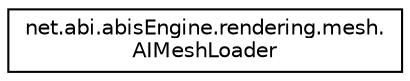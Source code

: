 digraph "Graphical Class Hierarchy"
{
 // LATEX_PDF_SIZE
  edge [fontname="Helvetica",fontsize="10",labelfontname="Helvetica",labelfontsize="10"];
  node [fontname="Helvetica",fontsize="10",shape=record];
  rankdir="LR";
  Node0 [label="net.abi.abisEngine.rendering.mesh.\lAIMeshLoader",height=0.2,width=0.4,color="black", fillcolor="white", style="filled",URL="$d0/d62/classnet_1_1abi_1_1abis_engine_1_1rendering_1_1mesh_1_1_a_i_mesh_loader.html",tooltip=" "];
}
